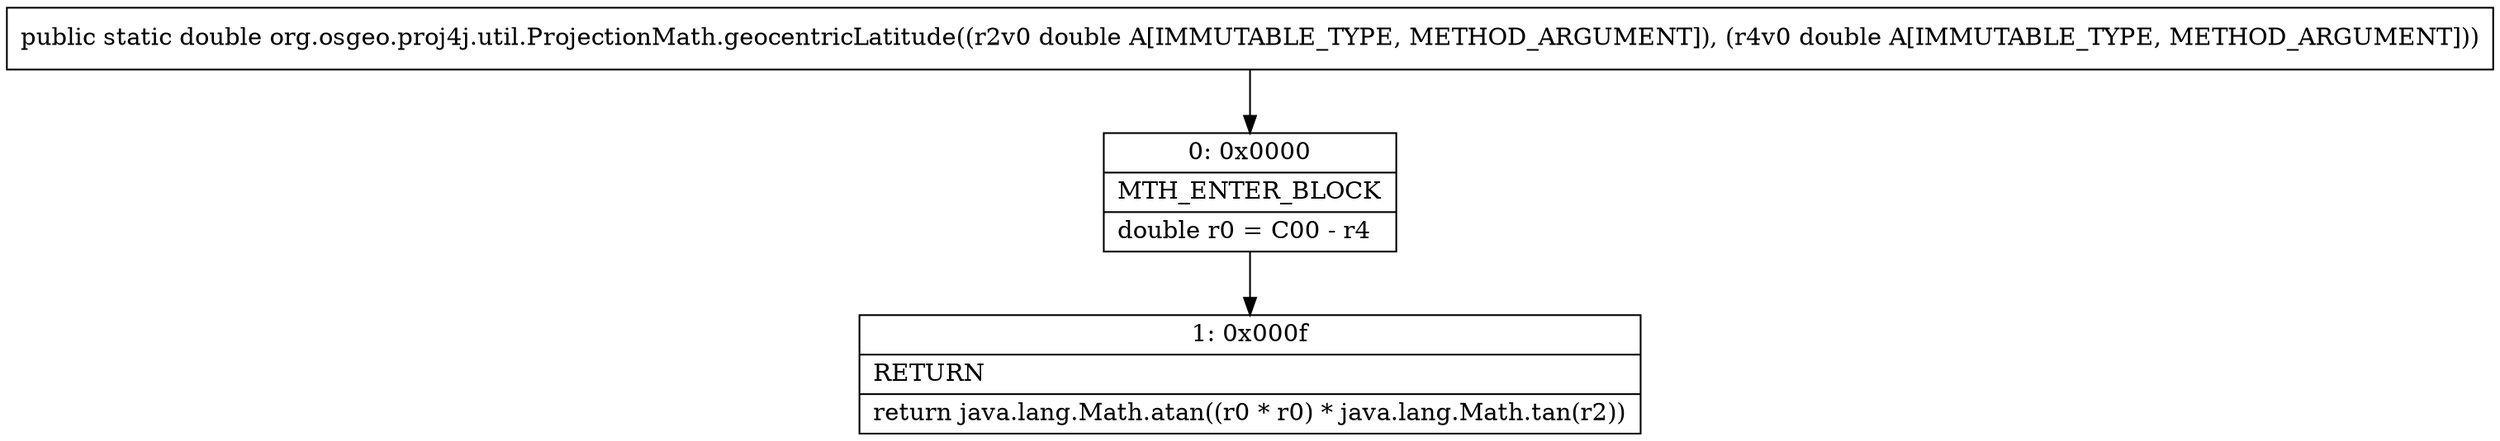 digraph "CFG fororg.osgeo.proj4j.util.ProjectionMath.geocentricLatitude(DD)D" {
Node_0 [shape=record,label="{0\:\ 0x0000|MTH_ENTER_BLOCK\l|double r0 = C00 \- r4\l}"];
Node_1 [shape=record,label="{1\:\ 0x000f|RETURN\l|return java.lang.Math.atan((r0 * r0) * java.lang.Math.tan(r2))\l}"];
MethodNode[shape=record,label="{public static double org.osgeo.proj4j.util.ProjectionMath.geocentricLatitude((r2v0 double A[IMMUTABLE_TYPE, METHOD_ARGUMENT]), (r4v0 double A[IMMUTABLE_TYPE, METHOD_ARGUMENT])) }"];
MethodNode -> Node_0;
Node_0 -> Node_1;
}

